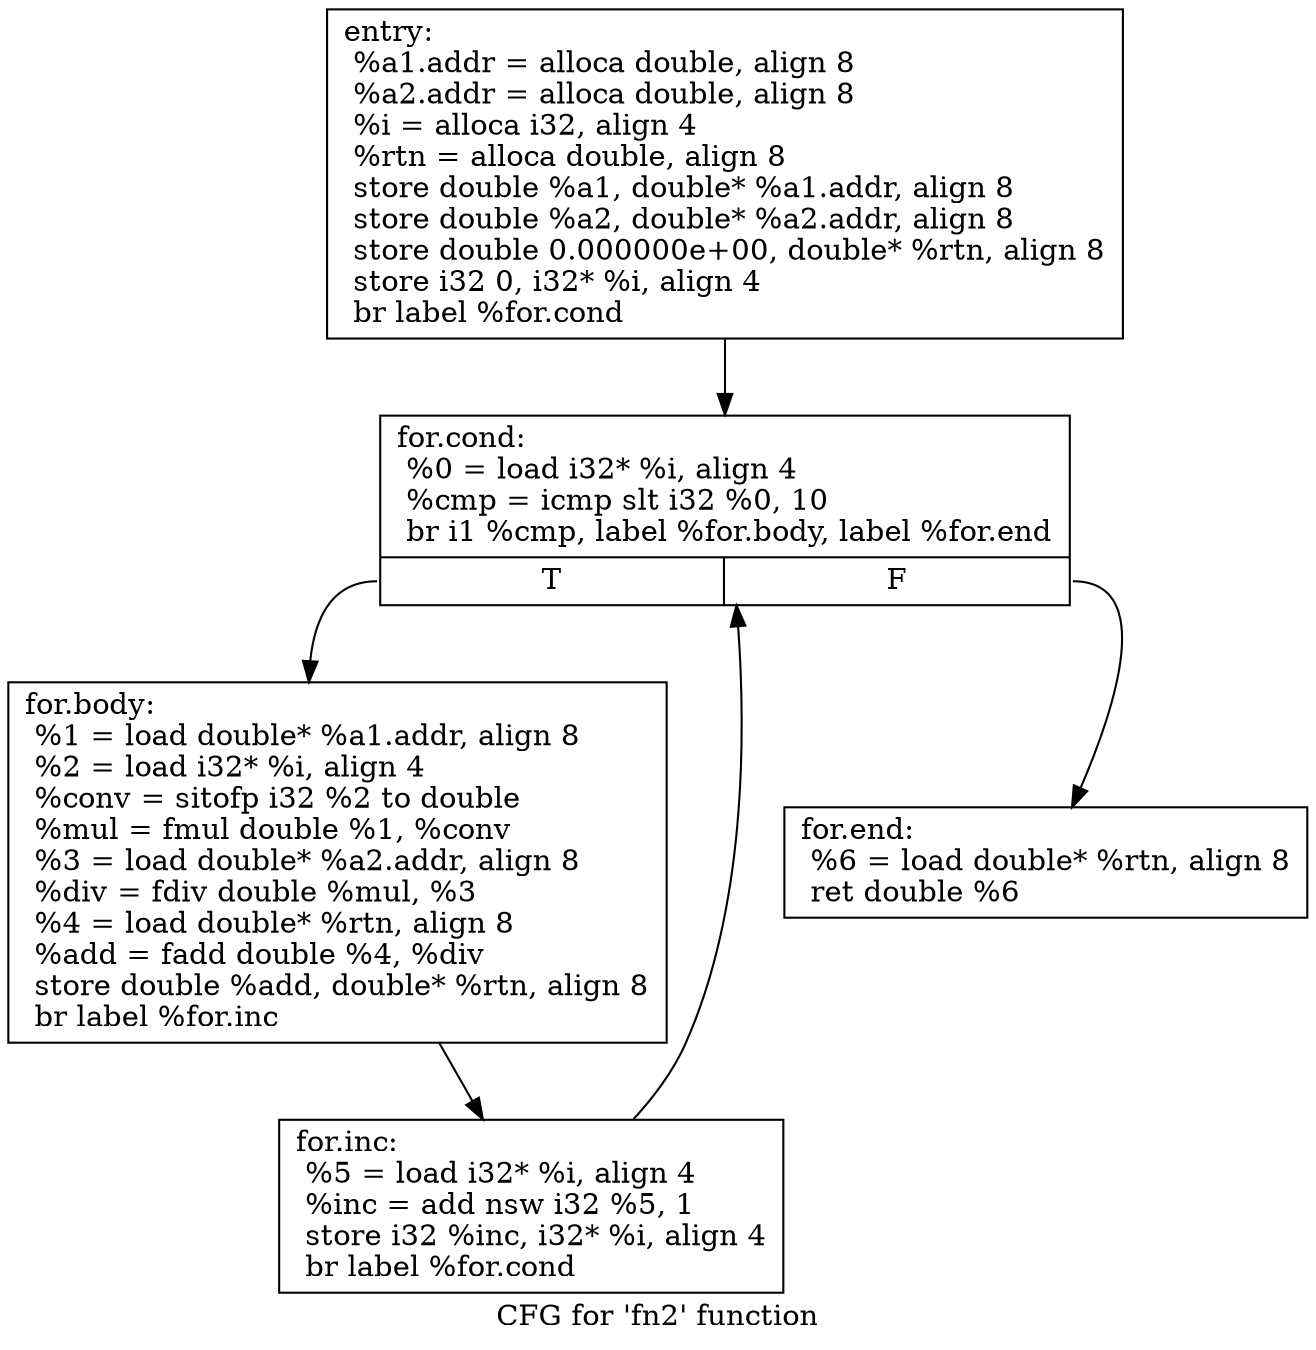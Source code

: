 digraph "CFG for 'fn2' function" {
	label="CFG for 'fn2' function";

	Node0x600064be0 [shape=record,label="{entry:\l  %a1.addr = alloca double, align 8\l  %a2.addr = alloca double, align 8\l  %i = alloca i32, align 4\l  %rtn = alloca double, align 8\l  store double %a1, double* %a1.addr, align 8\l  store double %a2, double* %a2.addr, align 8\l  store double 0.000000e+00, double* %rtn, align 8\l  store i32 0, i32* %i, align 4\l  br label %for.cond\l}"];
	Node0x600064be0 -> Node0x600065940;
	Node0x600065940 [shape=record,label="{for.cond:                                         \l  %0 = load i32* %i, align 4\l  %cmp = icmp slt i32 %0, 10\l  br i1 %cmp, label %for.body, label %for.end\l|{<s0>T|<s1>F}}"];
	Node0x600065940:s0 -> Node0x600065c00;
	Node0x600065940:s1 -> Node0x600065d00;
	Node0x600065c00 [shape=record,label="{for.body:                                         \l  %1 = load double* %a1.addr, align 8\l  %2 = load i32* %i, align 4\l  %conv = sitofp i32 %2 to double\l  %mul = fmul double %1, %conv\l  %3 = load double* %a2.addr, align 8\l  %div = fdiv double %mul, %3\l  %4 = load double* %rtn, align 8\l  %add = fadd double %4, %div\l  store double %add, double* %rtn, align 8\l  br label %for.inc\l}"];
	Node0x600065c00 -> Node0x600066400;
	Node0x600066400 [shape=record,label="{for.inc:                                          \l  %5 = load i32* %i, align 4\l  %inc = add nsw i32 %5, 1\l  store i32 %inc, i32* %i, align 4\l  br label %for.cond\l}"];
	Node0x600066400 -> Node0x600065940;
	Node0x600065d00 [shape=record,label="{for.end:                                          \l  %6 = load double* %rtn, align 8\l  ret double %6\l}"];
}
